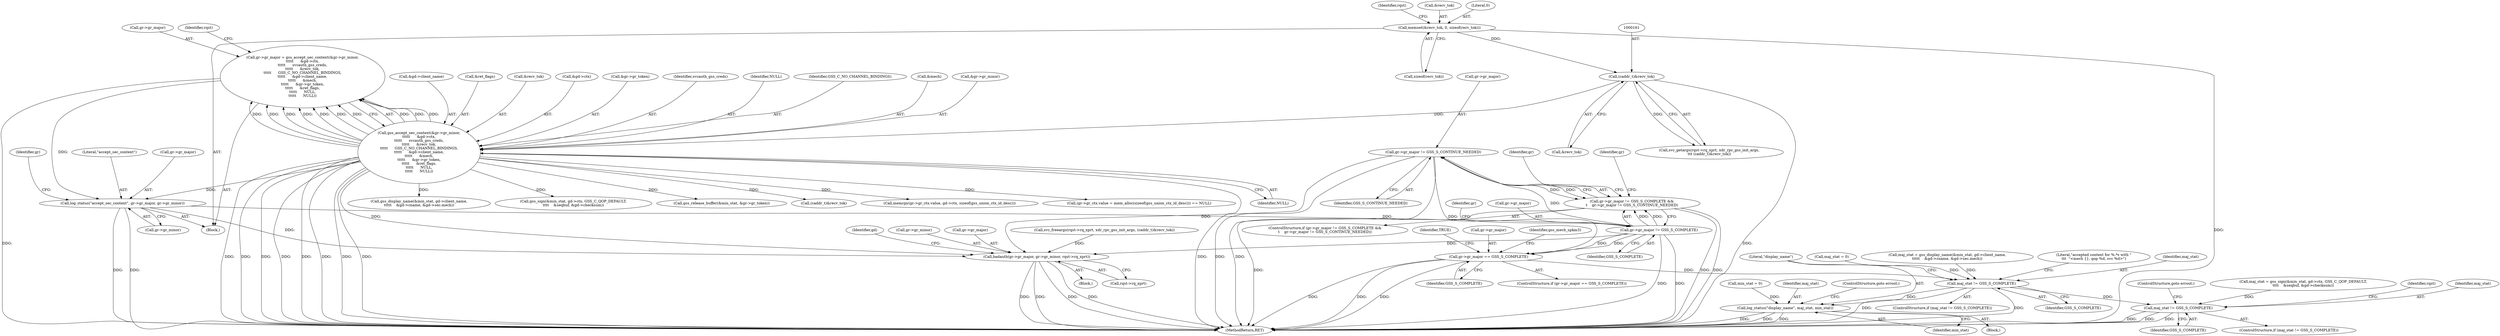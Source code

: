 digraph "0_krb5_5bb8a6b9c9eb8dd22bc9526751610aaa255ead9c_0@pointer" {
"1000221" [label="(Call,gr->gr_major != GSS_S_CONTINUE_NEEDED)"];
"1000216" [label="(Call,gr->gr_major != GSS_S_COMPLETE)"];
"1000206" [label="(Call,log_status(\"accept_sec_context\", gr->gr_major, gr->gr_minor))"];
"1000166" [label="(Call,gr->gr_major = gss_accept_sec_context(&gr->gr_minor,\n\t\t\t\t\t      &gd->ctx,\n\t\t\t\t\t      svcauth_gss_creds,\n\t\t\t\t\t      &recv_tok,\n\t\t\t\t\t      GSS_C_NO_CHANNEL_BINDINGS,\n\t\t\t\t\t      &gd->client_name,\n\t\t\t\t\t      &mech,\n\t\t\t\t\t      &gr->gr_token,\n\t\t\t\t\t      &ret_flags,\n\t\t\t\t\t      NULL,\n\t\t\t\t\t      NULL))"];
"1000170" [label="(Call,gss_accept_sec_context(&gr->gr_minor,\n\t\t\t\t\t      &gd->ctx,\n\t\t\t\t\t      svcauth_gss_creds,\n\t\t\t\t\t      &recv_tok,\n\t\t\t\t\t      GSS_C_NO_CHANNEL_BINDINGS,\n\t\t\t\t\t      &gd->client_name,\n\t\t\t\t\t      &mech,\n\t\t\t\t\t      &gr->gr_token,\n\t\t\t\t\t      &ret_flags,\n\t\t\t\t\t      NULL,\n\t\t\t\t\t      NULL))"];
"1000160" [label="(Call,(caddr_t)&recv_tok)"];
"1000147" [label="(Call,memset(&recv_tok, 0, sizeof(recv_tok)))"];
"1000215" [label="(Call,gr->gr_major != GSS_S_COMPLETE &&\n\t    gr->gr_major != GSS_S_CONTINUE_NEEDED)"];
"1000227" [label="(Call,badauth(gr->gr_major, gr->gr_minor, rqst->rq_xprt))"];
"1000327" [label="(Call,gr->gr_major == GSS_S_COMPLETE)"];
"1000358" [label="(Call,maj_stat != GSS_S_COMPLETE)"];
"1000362" [label="(Call,log_status(\"display_name\", maj_stat, min_stat))"];
"1000432" [label="(Call,maj_stat != GSS_S_COMPLETE)"];
"1000341" [label="(Call,gss_display_name(&min_stat, gd->client_name,\n\t\t\t\t\t    &gd->cname, &gd->sec.mech))"];
"1000147" [label="(Call,memset(&recv_tok, 0, sizeof(recv_tok)))"];
"1000183" [label="(Call,&gd->client_name)"];
"1000155" [label="(Call,svc_getargs(rqst->rq_xprt, xdr_rpc_gss_init_args,\n\t\t\t (caddr_t)&recv_tok))"];
"1000473" [label="(Identifier,TRUE)"];
"1000339" [label="(Call,maj_stat = gss_display_name(&min_stat, gd->client_name,\n\t\t\t\t\t    &gd->cname, &gd->sec.mech))"];
"1000193" [label="(Call,&ret_flags)"];
"1000248" [label="(Identifier,gr)"];
"1000368" [label="(Literal,\"accepted context for %.*s with \"\n\t\t\t  \"<mech {}, qop %d, svc %d>\")"];
"1000197" [label="(Call,svc_freeargs(rqst->rq_xprt, xdr_rpc_gss_init_args, (caddr_t)&recv_tok))"];
"1000218" [label="(Identifier,gr)"];
"1000418" [label="(Call,gss_sign(&min_stat, gd->ctx, GSS_C_QOP_DEFAULT,\n\t\t\t\t    &seqbuf, &gd->checksum))"];
"1000327" [label="(Call,gr->gr_major == GSS_S_COMPLETE)"];
"1000167" [label="(Call,gr->gr_major)"];
"1000475" [label="(Call,gss_release_buffer(&min_stat, &gr->gr_token))"];
"1000239" [label="(Identifier,gd)"];
"1000223" [label="(Identifier,gr)"];
"1000206" [label="(Call,log_status(\"accept_sec_context\", gr->gr_major, gr->gr_minor))"];
"1000216" [label="(Call,gr->gr_major != GSS_S_COMPLETE)"];
"1000331" [label="(Identifier,GSS_S_COMPLETE)"];
"1000328" [label="(Call,gr->gr_major)"];
"1000358" [label="(Call,maj_stat != GSS_S_COMPLETE)"];
"1000361" [label="(Block,)"];
"1000202" [label="(Call,(caddr_t)&recv_tok)"];
"1000157" [label="(Identifier,rqst)"];
"1000108" [label="(Block,)"];
"1000207" [label="(Literal,\"accept_sec_context\")"];
"1000180" [label="(Call,&recv_tok)"];
"1000151" [label="(Call,sizeof(recv_tok))"];
"1000225" [label="(Identifier,GSS_S_CONTINUE_NEEDED)"];
"1000484" [label="(MethodReturn,RET)"];
"1000175" [label="(Call,&gd->ctx)"];
"1000148" [label="(Call,&recv_tok)"];
"1000359" [label="(Identifier,maj_stat)"];
"1000362" [label="(Call,log_status(\"display_name\", maj_stat, min_stat))"];
"1000162" [label="(Call,&recv_tok)"];
"1000416" [label="(Call,maj_stat = gss_sign(&min_stat, gd->ctx, GSS_C_QOP_DEFAULT,\n\t\t\t\t    &seqbuf, &gd->checksum))"];
"1000260" [label="(Call,memcpy(gr->gr_ctx.value, gd->ctx, sizeof(gss_union_ctx_id_desc)))"];
"1000244" [label="(Call,(gr->gr_ctx.value = mem_alloc(sizeof(gss_union_ctx_id_desc))) == NULL)"];
"1000441" [label="(Identifier,rqst)"];
"1000215" [label="(Call,gr->gr_major != GSS_S_COMPLETE &&\n\t    gr->gr_major != GSS_S_CONTINUE_NEEDED)"];
"1000229" [label="(Identifier,gr)"];
"1000222" [label="(Call,gr->gr_major)"];
"1000189" [label="(Call,&gr->gr_token)"];
"1000360" [label="(Identifier,GSS_S_COMPLETE)"];
"1000166" [label="(Call,gr->gr_major = gss_accept_sec_context(&gr->gr_minor,\n\t\t\t\t\t      &gd->ctx,\n\t\t\t\t\t      svcauth_gss_creds,\n\t\t\t\t\t      &recv_tok,\n\t\t\t\t\t      GSS_C_NO_CHANNEL_BINDINGS,\n\t\t\t\t\t      &gd->client_name,\n\t\t\t\t\t      &mech,\n\t\t\t\t\t      &gr->gr_token,\n\t\t\t\t\t      &ret_flags,\n\t\t\t\t\t      NULL,\n\t\t\t\t\t      NULL))"];
"1000160" [label="(Call,(caddr_t)&recv_tok)"];
"1000221" [label="(Call,gr->gr_major != GSS_S_CONTINUE_NEEDED)"];
"1000363" [label="(Literal,\"display_name\")"];
"1000366" [label="(ControlStructure,goto errout;)"];
"1000150" [label="(Literal,0)"];
"1000231" [label="(Call,gr->gr_minor)"];
"1000179" [label="(Identifier,svcauth_gss_creds)"];
"1000227" [label="(Call,badauth(gr->gr_major, gr->gr_minor, rqst->rq_xprt))"];
"1000199" [label="(Identifier,rqst)"];
"1000226" [label="(Block,)"];
"1000208" [label="(Call,gr->gr_major)"];
"1000336" [label="(Identifier,gss_mech_spkm3)"];
"1000357" [label="(ControlStructure,if (maj_stat != GSS_S_COMPLETE))"];
"1000170" [label="(Call,gss_accept_sec_context(&gr->gr_minor,\n\t\t\t\t\t      &gd->ctx,\n\t\t\t\t\t      svcauth_gss_creds,\n\t\t\t\t\t      &recv_tok,\n\t\t\t\t\t      GSS_C_NO_CHANNEL_BINDINGS,\n\t\t\t\t\t      &gd->client_name,\n\t\t\t\t\t      &mech,\n\t\t\t\t\t      &gr->gr_token,\n\t\t\t\t\t      &ret_flags,\n\t\t\t\t\t      NULL,\n\t\t\t\t\t      NULL))"];
"1000195" [label="(Identifier,NULL)"];
"1000228" [label="(Call,gr->gr_major)"];
"1000119" [label="(Call,min_stat = 0)"];
"1000364" [label="(Identifier,maj_stat)"];
"1000220" [label="(Identifier,GSS_S_COMPLETE)"];
"1000234" [label="(Call,rqst->rq_xprt)"];
"1000217" [label="(Call,gr->gr_major)"];
"1000115" [label="(Call,maj_stat = 0)"];
"1000434" [label="(Identifier,GSS_S_COMPLETE)"];
"1000431" [label="(ControlStructure,if (maj_stat != GSS_S_COMPLETE))"];
"1000433" [label="(Identifier,maj_stat)"];
"1000182" [label="(Identifier,GSS_C_NO_CHANNEL_BINDINGS)"];
"1000211" [label="(Call,gr->gr_minor)"];
"1000214" [label="(ControlStructure,if (gr->gr_major != GSS_S_COMPLETE &&\n\t    gr->gr_major != GSS_S_CONTINUE_NEEDED))"];
"1000432" [label="(Call,maj_stat != GSS_S_COMPLETE)"];
"1000187" [label="(Call,&mech)"];
"1000171" [label="(Call,&gr->gr_minor)"];
"1000436" [label="(ControlStructure,goto errout;)"];
"1000326" [label="(ControlStructure,if (gr->gr_major == GSS_S_COMPLETE))"];
"1000365" [label="(Identifier,min_stat)"];
"1000196" [label="(Identifier,NULL)"];
"1000221" -> "1000215"  [label="AST: "];
"1000221" -> "1000225"  [label="CFG: "];
"1000222" -> "1000221"  [label="AST: "];
"1000225" -> "1000221"  [label="AST: "];
"1000215" -> "1000221"  [label="CFG: "];
"1000221" -> "1000484"  [label="DDG: "];
"1000221" -> "1000484"  [label="DDG: "];
"1000221" -> "1000215"  [label="DDG: "];
"1000221" -> "1000215"  [label="DDG: "];
"1000216" -> "1000221"  [label="DDG: "];
"1000221" -> "1000227"  [label="DDG: "];
"1000221" -> "1000327"  [label="DDG: "];
"1000216" -> "1000215"  [label="AST: "];
"1000216" -> "1000220"  [label="CFG: "];
"1000217" -> "1000216"  [label="AST: "];
"1000220" -> "1000216"  [label="AST: "];
"1000223" -> "1000216"  [label="CFG: "];
"1000215" -> "1000216"  [label="CFG: "];
"1000216" -> "1000484"  [label="DDG: "];
"1000216" -> "1000484"  [label="DDG: "];
"1000216" -> "1000215"  [label="DDG: "];
"1000216" -> "1000215"  [label="DDG: "];
"1000206" -> "1000216"  [label="DDG: "];
"1000216" -> "1000227"  [label="DDG: "];
"1000216" -> "1000327"  [label="DDG: "];
"1000216" -> "1000327"  [label="DDG: "];
"1000206" -> "1000108"  [label="AST: "];
"1000206" -> "1000211"  [label="CFG: "];
"1000207" -> "1000206"  [label="AST: "];
"1000208" -> "1000206"  [label="AST: "];
"1000211" -> "1000206"  [label="AST: "];
"1000218" -> "1000206"  [label="CFG: "];
"1000206" -> "1000484"  [label="DDG: "];
"1000206" -> "1000484"  [label="DDG: "];
"1000166" -> "1000206"  [label="DDG: "];
"1000170" -> "1000206"  [label="DDG: "];
"1000206" -> "1000227"  [label="DDG: "];
"1000166" -> "1000108"  [label="AST: "];
"1000166" -> "1000170"  [label="CFG: "];
"1000167" -> "1000166"  [label="AST: "];
"1000170" -> "1000166"  [label="AST: "];
"1000199" -> "1000166"  [label="CFG: "];
"1000166" -> "1000484"  [label="DDG: "];
"1000170" -> "1000166"  [label="DDG: "];
"1000170" -> "1000166"  [label="DDG: "];
"1000170" -> "1000166"  [label="DDG: "];
"1000170" -> "1000166"  [label="DDG: "];
"1000170" -> "1000166"  [label="DDG: "];
"1000170" -> "1000166"  [label="DDG: "];
"1000170" -> "1000166"  [label="DDG: "];
"1000170" -> "1000166"  [label="DDG: "];
"1000170" -> "1000166"  [label="DDG: "];
"1000170" -> "1000166"  [label="DDG: "];
"1000170" -> "1000196"  [label="CFG: "];
"1000171" -> "1000170"  [label="AST: "];
"1000175" -> "1000170"  [label="AST: "];
"1000179" -> "1000170"  [label="AST: "];
"1000180" -> "1000170"  [label="AST: "];
"1000182" -> "1000170"  [label="AST: "];
"1000183" -> "1000170"  [label="AST: "];
"1000187" -> "1000170"  [label="AST: "];
"1000189" -> "1000170"  [label="AST: "];
"1000193" -> "1000170"  [label="AST: "];
"1000195" -> "1000170"  [label="AST: "];
"1000196" -> "1000170"  [label="AST: "];
"1000170" -> "1000484"  [label="DDG: "];
"1000170" -> "1000484"  [label="DDG: "];
"1000170" -> "1000484"  [label="DDG: "];
"1000170" -> "1000484"  [label="DDG: "];
"1000170" -> "1000484"  [label="DDG: "];
"1000170" -> "1000484"  [label="DDG: "];
"1000170" -> "1000484"  [label="DDG: "];
"1000170" -> "1000484"  [label="DDG: "];
"1000170" -> "1000484"  [label="DDG: "];
"1000160" -> "1000170"  [label="DDG: "];
"1000170" -> "1000202"  [label="DDG: "];
"1000170" -> "1000227"  [label="DDG: "];
"1000170" -> "1000244"  [label="DDG: "];
"1000170" -> "1000260"  [label="DDG: "];
"1000170" -> "1000341"  [label="DDG: "];
"1000170" -> "1000418"  [label="DDG: "];
"1000170" -> "1000475"  [label="DDG: "];
"1000160" -> "1000155"  [label="AST: "];
"1000160" -> "1000162"  [label="CFG: "];
"1000161" -> "1000160"  [label="AST: "];
"1000162" -> "1000160"  [label="AST: "];
"1000155" -> "1000160"  [label="CFG: "];
"1000160" -> "1000484"  [label="DDG: "];
"1000160" -> "1000155"  [label="DDG: "];
"1000147" -> "1000160"  [label="DDG: "];
"1000147" -> "1000108"  [label="AST: "];
"1000147" -> "1000151"  [label="CFG: "];
"1000148" -> "1000147"  [label="AST: "];
"1000150" -> "1000147"  [label="AST: "];
"1000151" -> "1000147"  [label="AST: "];
"1000157" -> "1000147"  [label="CFG: "];
"1000147" -> "1000484"  [label="DDG: "];
"1000215" -> "1000214"  [label="AST: "];
"1000229" -> "1000215"  [label="CFG: "];
"1000248" -> "1000215"  [label="CFG: "];
"1000215" -> "1000484"  [label="DDG: "];
"1000215" -> "1000484"  [label="DDG: "];
"1000215" -> "1000484"  [label="DDG: "];
"1000227" -> "1000226"  [label="AST: "];
"1000227" -> "1000234"  [label="CFG: "];
"1000228" -> "1000227"  [label="AST: "];
"1000231" -> "1000227"  [label="AST: "];
"1000234" -> "1000227"  [label="AST: "];
"1000239" -> "1000227"  [label="CFG: "];
"1000227" -> "1000484"  [label="DDG: "];
"1000227" -> "1000484"  [label="DDG: "];
"1000227" -> "1000484"  [label="DDG: "];
"1000227" -> "1000484"  [label="DDG: "];
"1000197" -> "1000227"  [label="DDG: "];
"1000327" -> "1000326"  [label="AST: "];
"1000327" -> "1000331"  [label="CFG: "];
"1000328" -> "1000327"  [label="AST: "];
"1000331" -> "1000327"  [label="AST: "];
"1000336" -> "1000327"  [label="CFG: "];
"1000473" -> "1000327"  [label="CFG: "];
"1000327" -> "1000484"  [label="DDG: "];
"1000327" -> "1000484"  [label="DDG: "];
"1000327" -> "1000484"  [label="DDG: "];
"1000327" -> "1000358"  [label="DDG: "];
"1000358" -> "1000357"  [label="AST: "];
"1000358" -> "1000360"  [label="CFG: "];
"1000359" -> "1000358"  [label="AST: "];
"1000360" -> "1000358"  [label="AST: "];
"1000363" -> "1000358"  [label="CFG: "];
"1000368" -> "1000358"  [label="CFG: "];
"1000358" -> "1000484"  [label="DDG: "];
"1000358" -> "1000484"  [label="DDG: "];
"1000339" -> "1000358"  [label="DDG: "];
"1000115" -> "1000358"  [label="DDG: "];
"1000358" -> "1000362"  [label="DDG: "];
"1000358" -> "1000432"  [label="DDG: "];
"1000362" -> "1000361"  [label="AST: "];
"1000362" -> "1000365"  [label="CFG: "];
"1000363" -> "1000362"  [label="AST: "];
"1000364" -> "1000362"  [label="AST: "];
"1000365" -> "1000362"  [label="AST: "];
"1000366" -> "1000362"  [label="CFG: "];
"1000362" -> "1000484"  [label="DDG: "];
"1000362" -> "1000484"  [label="DDG: "];
"1000362" -> "1000484"  [label="DDG: "];
"1000119" -> "1000362"  [label="DDG: "];
"1000432" -> "1000431"  [label="AST: "];
"1000432" -> "1000434"  [label="CFG: "];
"1000433" -> "1000432"  [label="AST: "];
"1000434" -> "1000432"  [label="AST: "];
"1000436" -> "1000432"  [label="CFG: "];
"1000441" -> "1000432"  [label="CFG: "];
"1000432" -> "1000484"  [label="DDG: "];
"1000432" -> "1000484"  [label="DDG: "];
"1000432" -> "1000484"  [label="DDG: "];
"1000416" -> "1000432"  [label="DDG: "];
}
